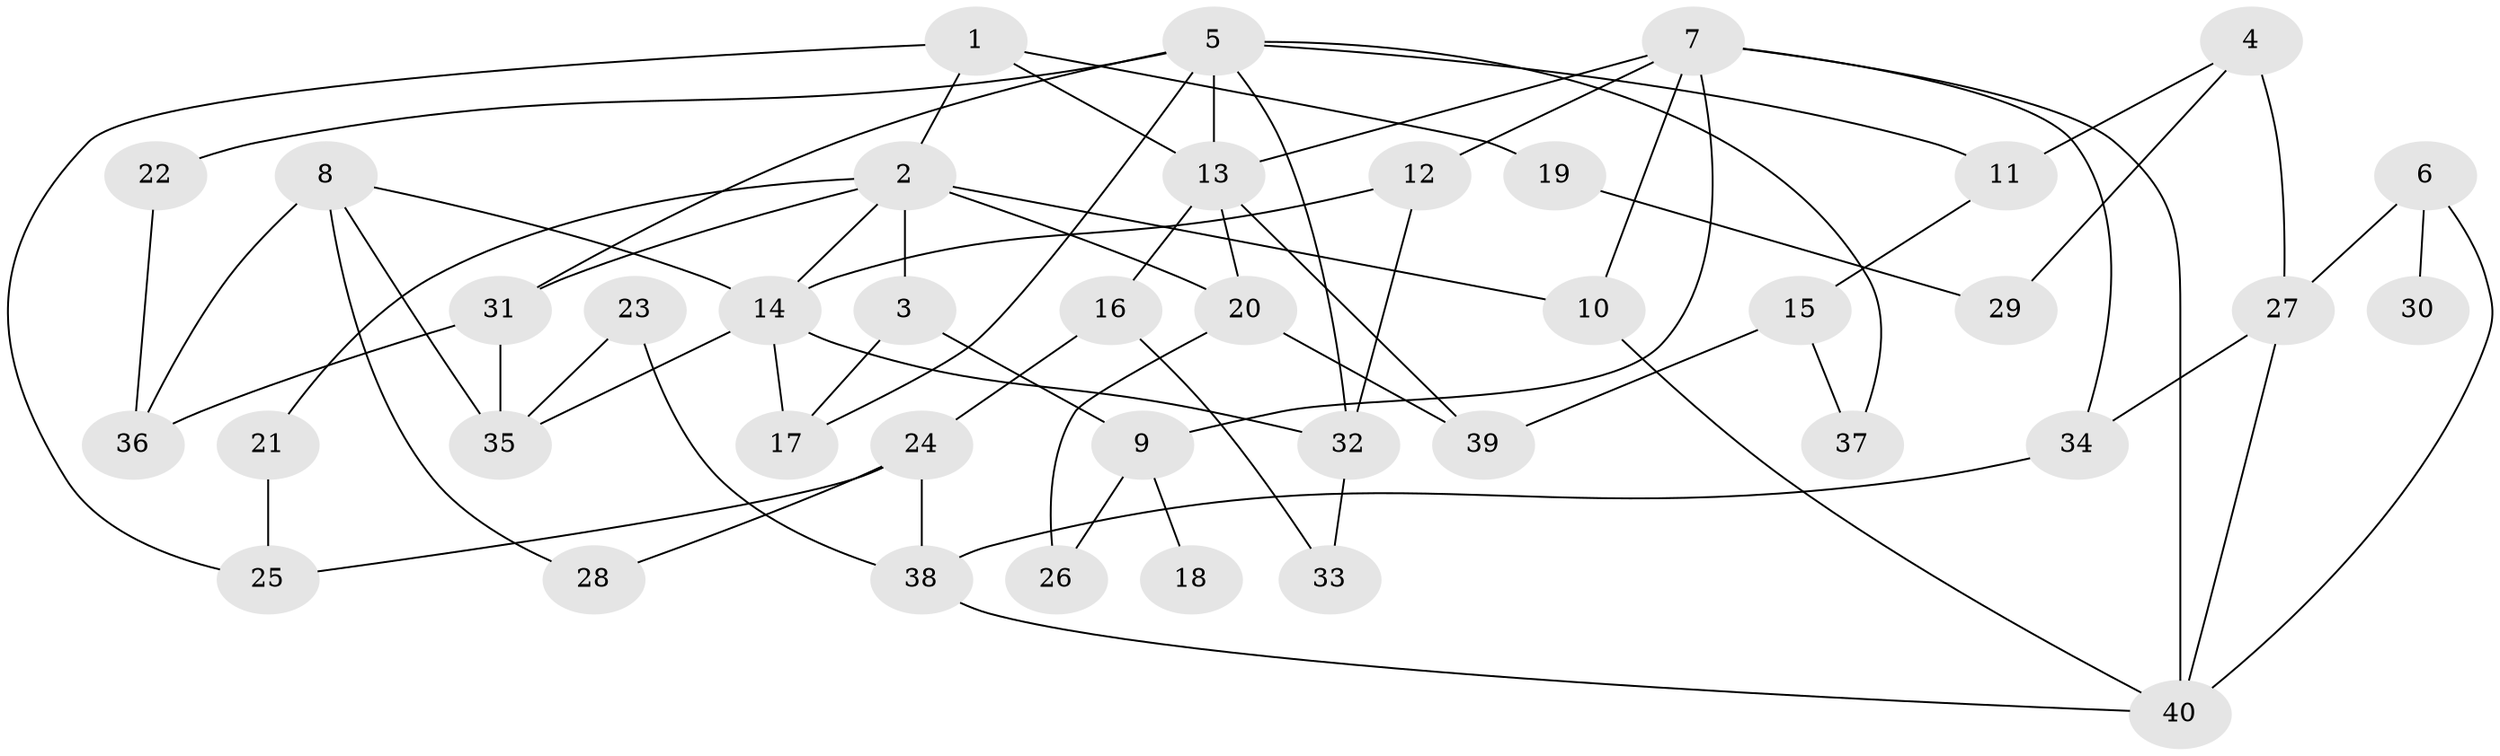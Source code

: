 // original degree distribution, {5: 0.06329113924050633, 7: 0.012658227848101266, 3: 0.2911392405063291, 1: 0.24050632911392406, 8: 0.012658227848101266, 6: 0.02531645569620253, 4: 0.13924050632911392, 2: 0.21518987341772153}
// Generated by graph-tools (version 1.1) at 2025/36/03/04/25 23:36:04]
// undirected, 40 vertices, 68 edges
graph export_dot {
  node [color=gray90,style=filled];
  1;
  2;
  3;
  4;
  5;
  6;
  7;
  8;
  9;
  10;
  11;
  12;
  13;
  14;
  15;
  16;
  17;
  18;
  19;
  20;
  21;
  22;
  23;
  24;
  25;
  26;
  27;
  28;
  29;
  30;
  31;
  32;
  33;
  34;
  35;
  36;
  37;
  38;
  39;
  40;
  1 -- 2 [weight=1.0];
  1 -- 13 [weight=1.0];
  1 -- 19 [weight=1.0];
  1 -- 25 [weight=1.0];
  2 -- 3 [weight=1.0];
  2 -- 10 [weight=1.0];
  2 -- 14 [weight=1.0];
  2 -- 20 [weight=1.0];
  2 -- 21 [weight=1.0];
  2 -- 31 [weight=1.0];
  3 -- 9 [weight=1.0];
  3 -- 17 [weight=1.0];
  4 -- 11 [weight=1.0];
  4 -- 27 [weight=1.0];
  4 -- 29 [weight=1.0];
  5 -- 11 [weight=1.0];
  5 -- 13 [weight=1.0];
  5 -- 17 [weight=1.0];
  5 -- 22 [weight=1.0];
  5 -- 31 [weight=1.0];
  5 -- 32 [weight=1.0];
  5 -- 37 [weight=1.0];
  6 -- 27 [weight=1.0];
  6 -- 30 [weight=1.0];
  6 -- 40 [weight=1.0];
  7 -- 9 [weight=1.0];
  7 -- 10 [weight=1.0];
  7 -- 12 [weight=1.0];
  7 -- 13 [weight=1.0];
  7 -- 34 [weight=1.0];
  7 -- 40 [weight=1.0];
  8 -- 14 [weight=1.0];
  8 -- 28 [weight=1.0];
  8 -- 35 [weight=1.0];
  8 -- 36 [weight=2.0];
  9 -- 18 [weight=1.0];
  9 -- 26 [weight=1.0];
  10 -- 40 [weight=1.0];
  11 -- 15 [weight=1.0];
  12 -- 14 [weight=1.0];
  12 -- 32 [weight=1.0];
  13 -- 16 [weight=1.0];
  13 -- 20 [weight=1.0];
  13 -- 39 [weight=1.0];
  14 -- 17 [weight=1.0];
  14 -- 32 [weight=1.0];
  14 -- 35 [weight=1.0];
  15 -- 37 [weight=1.0];
  15 -- 39 [weight=1.0];
  16 -- 24 [weight=1.0];
  16 -- 33 [weight=1.0];
  19 -- 29 [weight=1.0];
  20 -- 26 [weight=1.0];
  20 -- 39 [weight=1.0];
  21 -- 25 [weight=1.0];
  22 -- 36 [weight=1.0];
  23 -- 35 [weight=1.0];
  23 -- 38 [weight=1.0];
  24 -- 25 [weight=1.0];
  24 -- 28 [weight=1.0];
  24 -- 38 [weight=1.0];
  27 -- 34 [weight=1.0];
  27 -- 40 [weight=1.0];
  31 -- 35 [weight=2.0];
  31 -- 36 [weight=1.0];
  32 -- 33 [weight=1.0];
  34 -- 38 [weight=1.0];
  38 -- 40 [weight=1.0];
}
